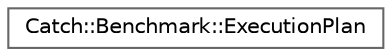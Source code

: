 digraph "Graphical Class Hierarchy"
{
 // LATEX_PDF_SIZE
  bgcolor="transparent";
  edge [fontname=Helvetica,fontsize=10,labelfontname=Helvetica,labelfontsize=10];
  node [fontname=Helvetica,fontsize=10,shape=box,height=0.2,width=0.4];
  rankdir="LR";
  Node0 [id="Node000000",label="Catch::Benchmark::ExecutionPlan",height=0.2,width=0.4,color="grey40", fillcolor="white", style="filled",URL="$structCatch_1_1Benchmark_1_1ExecutionPlan.html",tooltip=" "];
}
